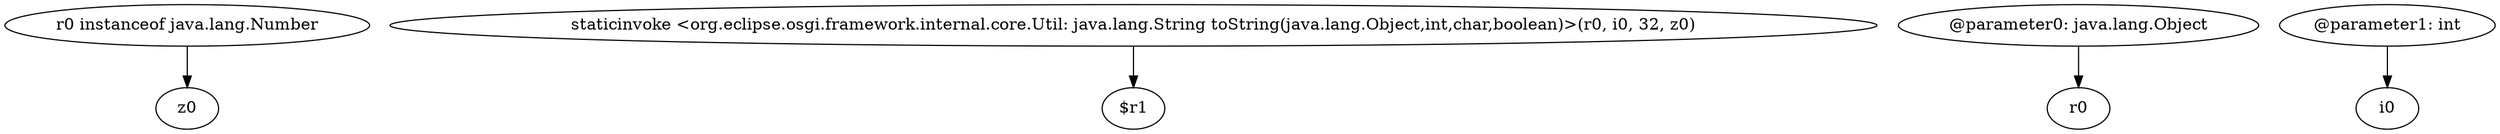 digraph g {
0[label="r0 instanceof java.lang.Number"]
1[label="z0"]
0->1[label=""]
2[label="staticinvoke <org.eclipse.osgi.framework.internal.core.Util: java.lang.String toString(java.lang.Object,int,char,boolean)>(r0, i0, 32, z0)"]
3[label="$r1"]
2->3[label=""]
4[label="@parameter0: java.lang.Object"]
5[label="r0"]
4->5[label=""]
6[label="@parameter1: int"]
7[label="i0"]
6->7[label=""]
}